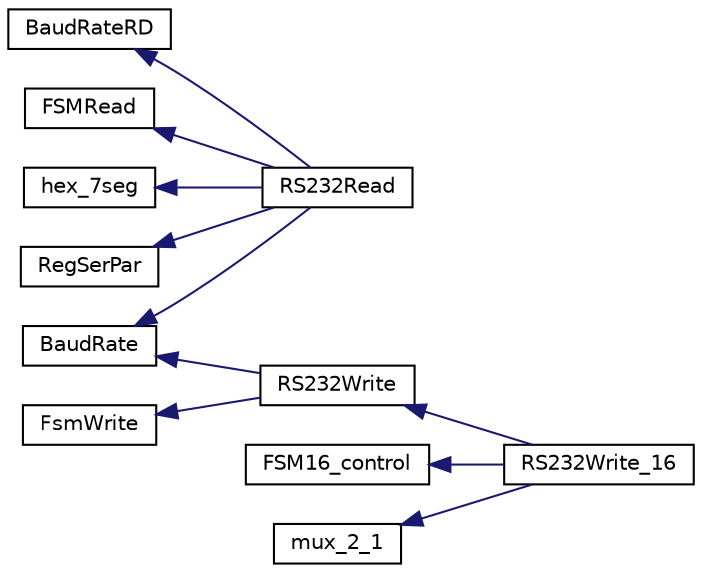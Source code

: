 digraph "Graphical Class Hierarchy"
{
  edge [fontname="Helvetica",fontsize="10",labelfontname="Helvetica",labelfontsize="10"];
  node [fontname="Helvetica",fontsize="10",shape=record];
  rankdir="LR";
  Node1 [label="BaudRate",height=0.2,width=0.4,color="black", fillcolor="white", style="filled",URL="$class_baud_rate.html"];
  Node1 -> Node2 [dir="back",color="midnightblue",fontsize="10",style="solid",fontname="Helvetica"];
  Node2 [label="RS232Read",height=0.2,width=0.4,color="black", fillcolor="white", style="filled",URL="$class_r_s232_read.html"];
  Node1 -> Node3 [dir="back",color="midnightblue",fontsize="10",style="solid",fontname="Helvetica"];
  Node3 [label="RS232Write",height=0.2,width=0.4,color="black", fillcolor="white", style="filled",URL="$class_r_s232_write.html"];
  Node3 -> Node4 [dir="back",color="midnightblue",fontsize="10",style="solid",fontname="Helvetica"];
  Node4 [label="RS232Write_16",height=0.2,width=0.4,color="black", fillcolor="white", style="filled",URL="$class_r_s232_write__16.html"];
  Node5 [label="BaudRateRD",height=0.2,width=0.4,color="black", fillcolor="white", style="filled",URL="$class_baud_rate_r_d.html"];
  Node5 -> Node2 [dir="back",color="midnightblue",fontsize="10",style="solid",fontname="Helvetica"];
  Node6 [label="FSM16_control",height=0.2,width=0.4,color="black", fillcolor="white", style="filled",URL="$class_f_s_m16__control.html"];
  Node6 -> Node4 [dir="back",color="midnightblue",fontsize="10",style="solid",fontname="Helvetica"];
  Node7 [label="FSMRead",height=0.2,width=0.4,color="black", fillcolor="white", style="filled",URL="$class_f_s_m_read.html"];
  Node7 -> Node2 [dir="back",color="midnightblue",fontsize="10",style="solid",fontname="Helvetica"];
  Node8 [label="FsmWrite",height=0.2,width=0.4,color="black", fillcolor="white", style="filled",URL="$class_fsm_write.html"];
  Node8 -> Node3 [dir="back",color="midnightblue",fontsize="10",style="solid",fontname="Helvetica"];
  Node9 [label="hex_7seg",height=0.2,width=0.4,color="black", fillcolor="white", style="filled",URL="$classhex__7seg.html"];
  Node9 -> Node2 [dir="back",color="midnightblue",fontsize="10",style="solid",fontname="Helvetica"];
  Node10 [label="mux_2_1",height=0.2,width=0.4,color="black", fillcolor="white", style="filled",URL="$classmux__2__1.html"];
  Node10 -> Node4 [dir="back",color="midnightblue",fontsize="10",style="solid",fontname="Helvetica"];
  Node11 [label="RegSerPar",height=0.2,width=0.4,color="black", fillcolor="white", style="filled",URL="$class_reg_ser_par.html"];
  Node11 -> Node2 [dir="back",color="midnightblue",fontsize="10",style="solid",fontname="Helvetica"];
}
